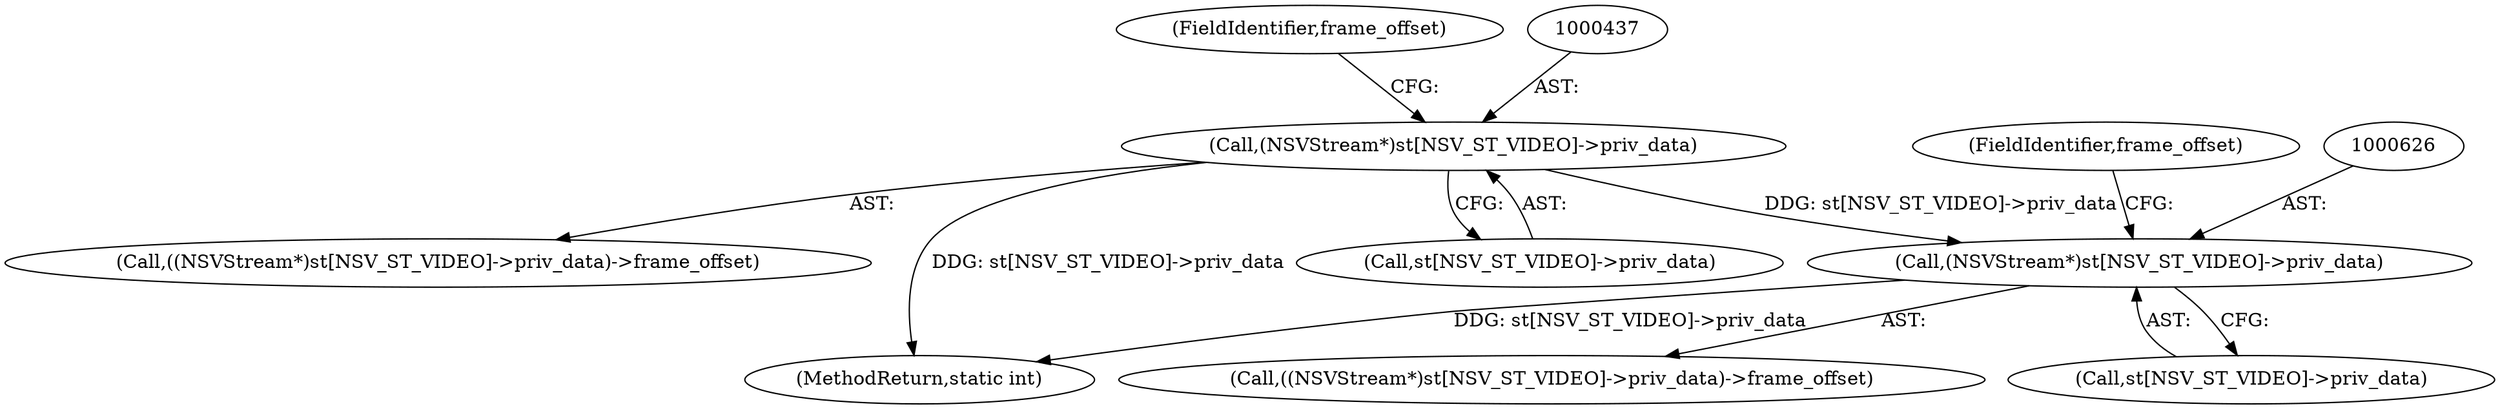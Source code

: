 digraph "0_libav_fe6eea99efac66839052af547426518efd970b24@array" {
"1000625" [label="(Call,(NSVStream*)st[NSV_ST_VIDEO]->priv_data)"];
"1000436" [label="(Call,(NSVStream*)st[NSV_ST_VIDEO]->priv_data)"];
"1000438" [label="(Call,st[NSV_ST_VIDEO]->priv_data)"];
"1000627" [label="(Call,st[NSV_ST_VIDEO]->priv_data)"];
"1000435" [label="(Call,((NSVStream*)st[NSV_ST_VIDEO]->priv_data)->frame_offset)"];
"1000632" [label="(FieldIdentifier,frame_offset)"];
"1000624" [label="(Call,((NSVStream*)st[NSV_ST_VIDEO]->priv_data)->frame_offset)"];
"1000625" [label="(Call,(NSVStream*)st[NSV_ST_VIDEO]->priv_data)"];
"1000436" [label="(Call,(NSVStream*)st[NSV_ST_VIDEO]->priv_data)"];
"1000673" [label="(MethodReturn,static int)"];
"1000443" [label="(FieldIdentifier,frame_offset)"];
"1000625" -> "1000624"  [label="AST: "];
"1000625" -> "1000627"  [label="CFG: "];
"1000626" -> "1000625"  [label="AST: "];
"1000627" -> "1000625"  [label="AST: "];
"1000632" -> "1000625"  [label="CFG: "];
"1000625" -> "1000673"  [label="DDG: st[NSV_ST_VIDEO]->priv_data"];
"1000436" -> "1000625"  [label="DDG: st[NSV_ST_VIDEO]->priv_data"];
"1000436" -> "1000435"  [label="AST: "];
"1000436" -> "1000438"  [label="CFG: "];
"1000437" -> "1000436"  [label="AST: "];
"1000438" -> "1000436"  [label="AST: "];
"1000443" -> "1000436"  [label="CFG: "];
"1000436" -> "1000673"  [label="DDG: st[NSV_ST_VIDEO]->priv_data"];
}

